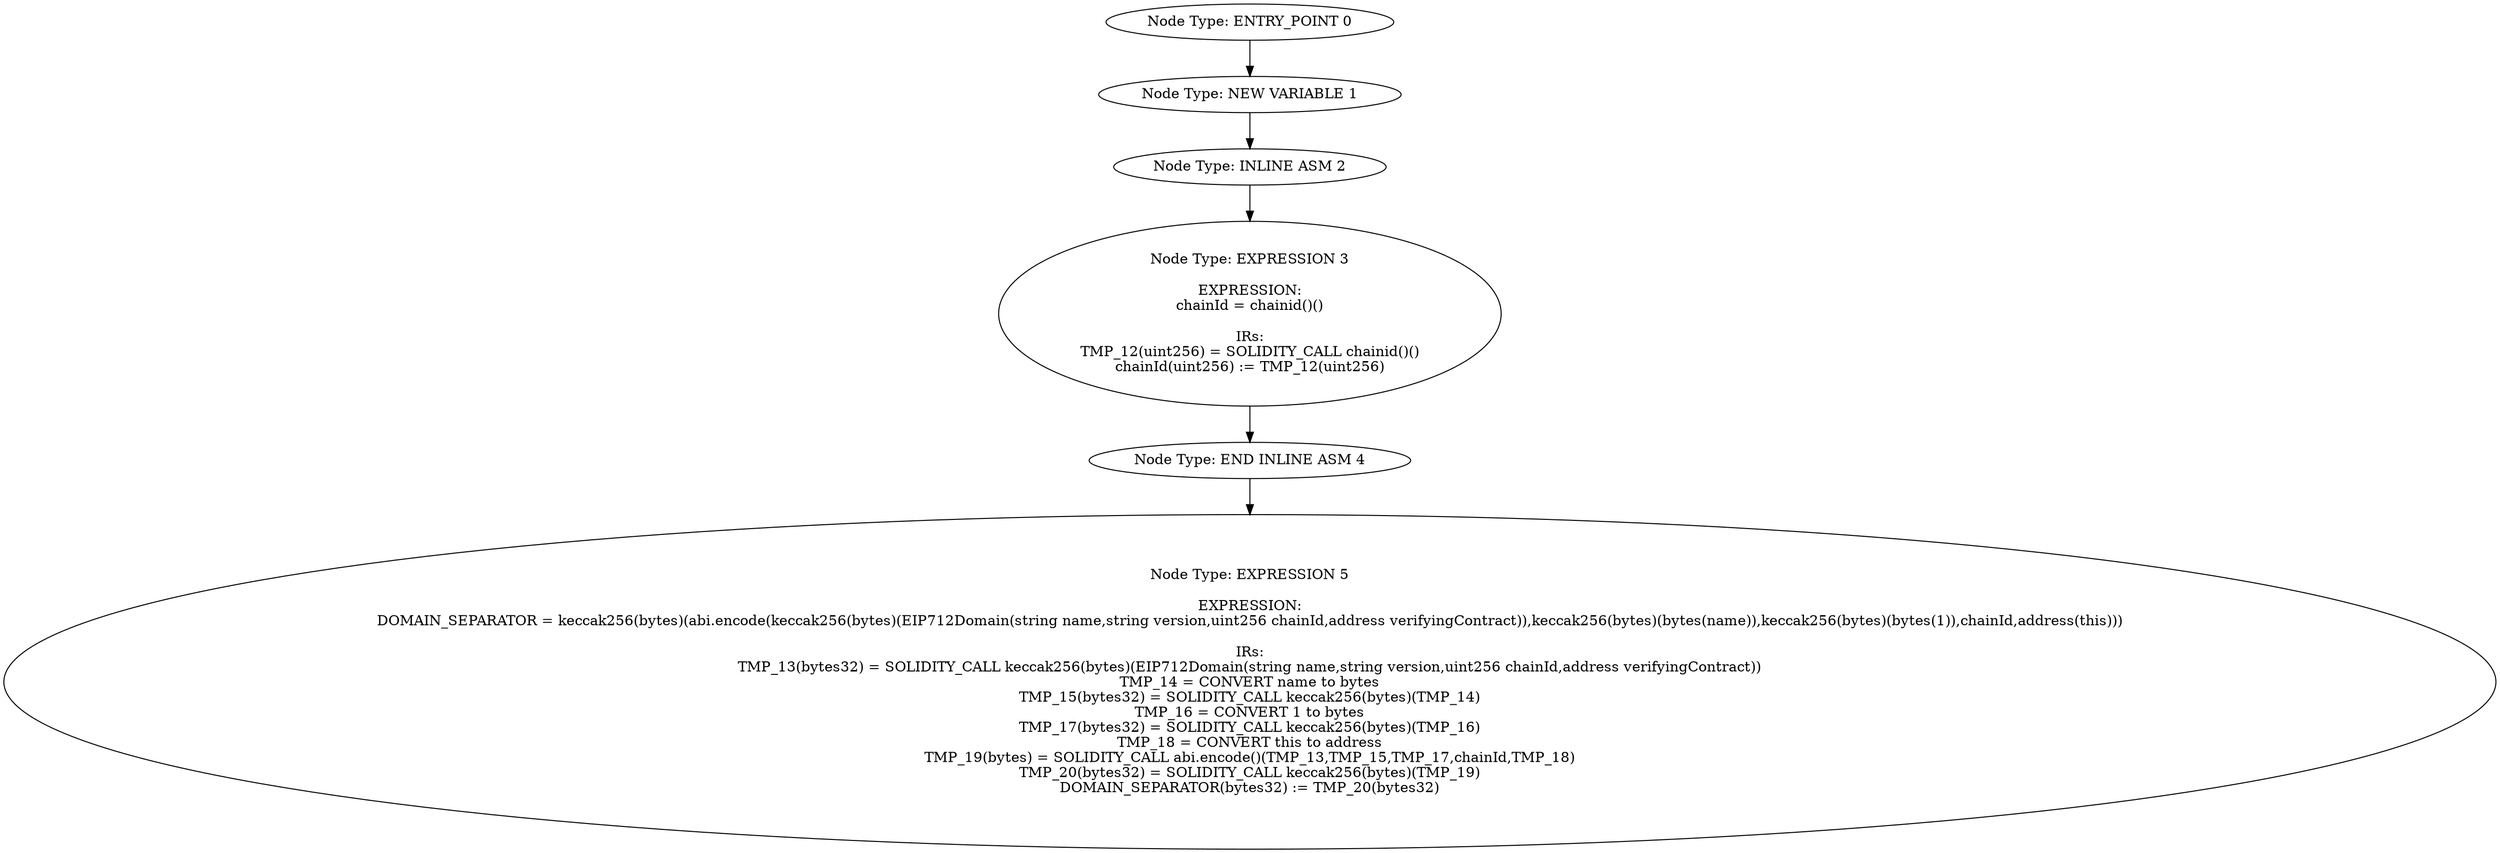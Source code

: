 digraph{
0[label="Node Type: ENTRY_POINT 0
"];
0->1;
1[label="Node Type: NEW VARIABLE 1
"];
1->2;
2[label="Node Type: INLINE ASM 2
"];
2->3;
3[label="Node Type: EXPRESSION 3

EXPRESSION:
chainId = chainid()()

IRs:
TMP_12(uint256) = SOLIDITY_CALL chainid()()
chainId(uint256) := TMP_12(uint256)"];
3->4;
4[label="Node Type: END INLINE ASM 4
"];
4->5;
5[label="Node Type: EXPRESSION 5

EXPRESSION:
DOMAIN_SEPARATOR = keccak256(bytes)(abi.encode(keccak256(bytes)(EIP712Domain(string name,string version,uint256 chainId,address verifyingContract)),keccak256(bytes)(bytes(name)),keccak256(bytes)(bytes(1)),chainId,address(this)))

IRs:
TMP_13(bytes32) = SOLIDITY_CALL keccak256(bytes)(EIP712Domain(string name,string version,uint256 chainId,address verifyingContract))
TMP_14 = CONVERT name to bytes
TMP_15(bytes32) = SOLIDITY_CALL keccak256(bytes)(TMP_14)
TMP_16 = CONVERT 1 to bytes
TMP_17(bytes32) = SOLIDITY_CALL keccak256(bytes)(TMP_16)
TMP_18 = CONVERT this to address
TMP_19(bytes) = SOLIDITY_CALL abi.encode()(TMP_13,TMP_15,TMP_17,chainId,TMP_18)
TMP_20(bytes32) = SOLIDITY_CALL keccak256(bytes)(TMP_19)
DOMAIN_SEPARATOR(bytes32) := TMP_20(bytes32)"];
}
